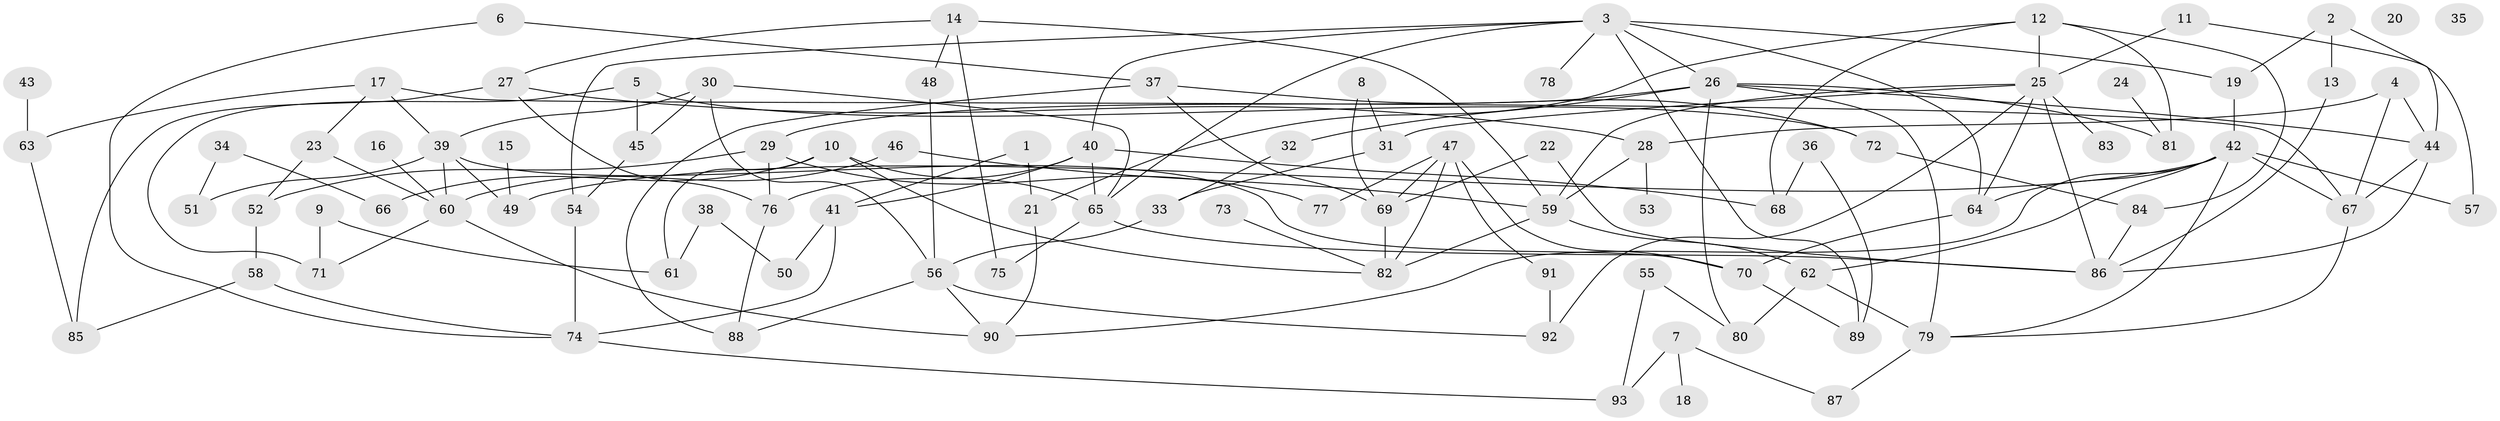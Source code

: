 // coarse degree distribution, {2: 0.25, 3: 0.23333333333333334, 9: 0.05, 4: 0.08333333333333333, 8: 0.06666666666666667, 6: 0.1, 7: 0.05, 1: 0.08333333333333333, 5: 0.05, 0: 0.03333333333333333}
// Generated by graph-tools (version 1.1) at 2025/23/03/03/25 07:23:25]
// undirected, 93 vertices, 151 edges
graph export_dot {
graph [start="1"]
  node [color=gray90,style=filled];
  1;
  2;
  3;
  4;
  5;
  6;
  7;
  8;
  9;
  10;
  11;
  12;
  13;
  14;
  15;
  16;
  17;
  18;
  19;
  20;
  21;
  22;
  23;
  24;
  25;
  26;
  27;
  28;
  29;
  30;
  31;
  32;
  33;
  34;
  35;
  36;
  37;
  38;
  39;
  40;
  41;
  42;
  43;
  44;
  45;
  46;
  47;
  48;
  49;
  50;
  51;
  52;
  53;
  54;
  55;
  56;
  57;
  58;
  59;
  60;
  61;
  62;
  63;
  64;
  65;
  66;
  67;
  68;
  69;
  70;
  71;
  72;
  73;
  74;
  75;
  76;
  77;
  78;
  79;
  80;
  81;
  82;
  83;
  84;
  85;
  86;
  87;
  88;
  89;
  90;
  91;
  92;
  93;
  1 -- 21;
  1 -- 41;
  2 -- 13;
  2 -- 19;
  2 -- 44;
  3 -- 19;
  3 -- 26;
  3 -- 40;
  3 -- 54;
  3 -- 64;
  3 -- 65;
  3 -- 78;
  3 -- 89;
  4 -- 28;
  4 -- 44;
  4 -- 67;
  5 -- 45;
  5 -- 71;
  5 -- 72;
  6 -- 37;
  6 -- 74;
  7 -- 18;
  7 -- 87;
  7 -- 93;
  8 -- 31;
  8 -- 69;
  9 -- 61;
  9 -- 71;
  10 -- 61;
  10 -- 65;
  10 -- 66;
  10 -- 82;
  11 -- 25;
  11 -- 57;
  12 -- 21;
  12 -- 25;
  12 -- 68;
  12 -- 81;
  12 -- 84;
  13 -- 86;
  14 -- 27;
  14 -- 48;
  14 -- 59;
  14 -- 75;
  15 -- 49;
  16 -- 60;
  17 -- 23;
  17 -- 39;
  17 -- 63;
  17 -- 67;
  19 -- 42;
  21 -- 90;
  22 -- 69;
  22 -- 86;
  23 -- 52;
  23 -- 60;
  24 -- 81;
  25 -- 31;
  25 -- 59;
  25 -- 64;
  25 -- 83;
  25 -- 86;
  25 -- 92;
  26 -- 29;
  26 -- 32;
  26 -- 44;
  26 -- 79;
  26 -- 80;
  26 -- 81;
  27 -- 28;
  27 -- 76;
  27 -- 85;
  28 -- 53;
  28 -- 59;
  29 -- 52;
  29 -- 76;
  29 -- 77;
  30 -- 39;
  30 -- 45;
  30 -- 56;
  30 -- 65;
  31 -- 33;
  32 -- 33;
  33 -- 56;
  34 -- 51;
  34 -- 66;
  36 -- 68;
  36 -- 89;
  37 -- 69;
  37 -- 72;
  37 -- 88;
  38 -- 50;
  38 -- 61;
  39 -- 49;
  39 -- 51;
  39 -- 60;
  39 -- 70;
  40 -- 41;
  40 -- 65;
  40 -- 68;
  40 -- 76;
  41 -- 50;
  41 -- 74;
  42 -- 49;
  42 -- 57;
  42 -- 62;
  42 -- 64;
  42 -- 67;
  42 -- 79;
  42 -- 90;
  43 -- 63;
  44 -- 67;
  44 -- 86;
  45 -- 54;
  46 -- 59;
  46 -- 60;
  47 -- 69;
  47 -- 70;
  47 -- 77;
  47 -- 82;
  47 -- 91;
  48 -- 56;
  52 -- 58;
  54 -- 74;
  55 -- 80;
  55 -- 93;
  56 -- 88;
  56 -- 90;
  56 -- 92;
  58 -- 74;
  58 -- 85;
  59 -- 62;
  59 -- 82;
  60 -- 71;
  60 -- 90;
  62 -- 79;
  62 -- 80;
  63 -- 85;
  64 -- 70;
  65 -- 75;
  65 -- 86;
  67 -- 79;
  69 -- 82;
  70 -- 89;
  72 -- 84;
  73 -- 82;
  74 -- 93;
  76 -- 88;
  79 -- 87;
  84 -- 86;
  91 -- 92;
}
